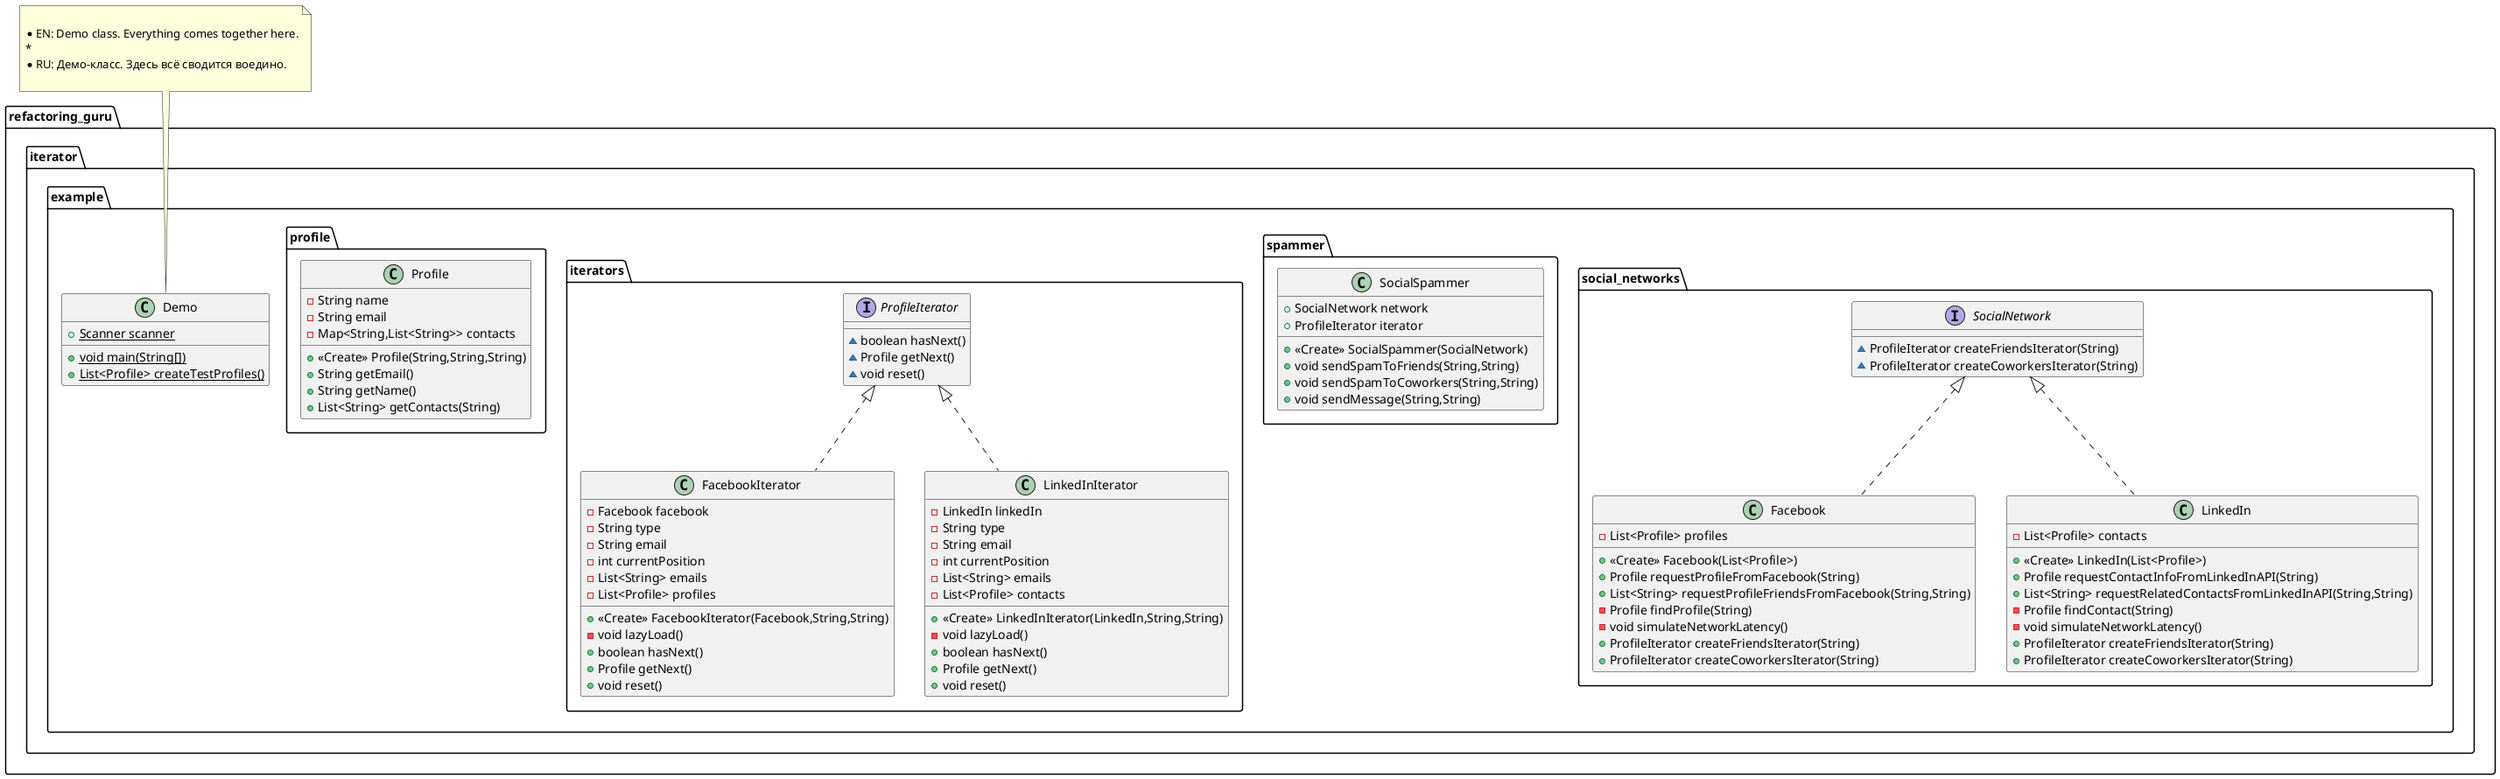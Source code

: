 @startuml

class refactoring_guru.iterator.example.Demo {
+ {static} Scanner scanner
+ {static} void main(String[])
+ {static} List<Profile> createTestProfiles()
}
note top of refactoring_guru.iterator.example.Demo

 * EN: Demo class. Everything comes together here.
 *
 * RU: Демо-класс. Здесь всё сводится воедино.

end note

class refactoring_guru.iterator.example.social_networks.Facebook {
- List<Profile> profiles
+ <<Create>> Facebook(List<Profile>)
+ Profile requestProfileFromFacebook(String)
+ List<String> requestProfileFriendsFromFacebook(String,String)
- Profile findProfile(String)
- void simulateNetworkLatency()
+ ProfileIterator createFriendsIterator(String)
+ ProfileIterator createCoworkersIterator(String)
}

class refactoring_guru.iterator.example.spammer.SocialSpammer {
+ SocialNetwork network
+ ProfileIterator iterator
+ <<Create>> SocialSpammer(SocialNetwork)
+ void sendSpamToFriends(String,String)
+ void sendSpamToCoworkers(String,String)
+ void sendMessage(String,String)
}


class refactoring_guru.iterator.example.iterators.FacebookIterator {
- Facebook facebook
- String type
- String email
- int currentPosition
- List<String> emails
- List<Profile> profiles
+ <<Create>> FacebookIterator(Facebook,String,String)
- void lazyLoad()
+ boolean hasNext()
+ Profile getNext()
+ void reset()
}

class refactoring_guru.iterator.example.social_networks.LinkedIn {
- List<Profile> contacts
+ <<Create>> LinkedIn(List<Profile>)
+ Profile requestContactInfoFromLinkedInAPI(String)
+ List<String> requestRelatedContactsFromLinkedInAPI(String,String)
- Profile findContact(String)
- void simulateNetworkLatency()
+ ProfileIterator createFriendsIterator(String)
+ ProfileIterator createCoworkersIterator(String)
}


class refactoring_guru.iterator.example.profile.Profile {
- String name
- String email
- Map<String,List<String>> contacts
+ <<Create>> Profile(String,String,String)
+ String getEmail()
+ String getName()
+ List<String> getContacts(String)
}

interface refactoring_guru.iterator.example.social_networks.SocialNetwork {
~ ProfileIterator createFriendsIterator(String)
~ ProfileIterator createCoworkersIterator(String)
}

interface refactoring_guru.iterator.example.iterators.ProfileIterator {
~ boolean hasNext()
~ Profile getNext()
~ void reset()
}

class refactoring_guru.iterator.example.iterators.LinkedInIterator {
- LinkedIn linkedIn
- String type
- String email
- int currentPosition
- List<String> emails
- List<Profile> contacts
+ <<Create>> LinkedInIterator(LinkedIn,String,String)
- void lazyLoad()
+ boolean hasNext()
+ Profile getNext()
+ void reset()
}

refactoring_guru.iterator.example.social_networks.SocialNetwork <|.. refactoring_guru.iterator.example.social_networks.Facebook
refactoring_guru.iterator.example.iterators.ProfileIterator <|.. refactoring_guru.iterator.example.iterators.FacebookIterator
refactoring_guru.iterator.example.social_networks.SocialNetwork <|.. refactoring_guru.iterator.example.social_networks.LinkedIn
refactoring_guru.iterator.example.iterators.ProfileIterator <|.. refactoring_guru.iterator.example.iterators.LinkedInIterator
@enduml